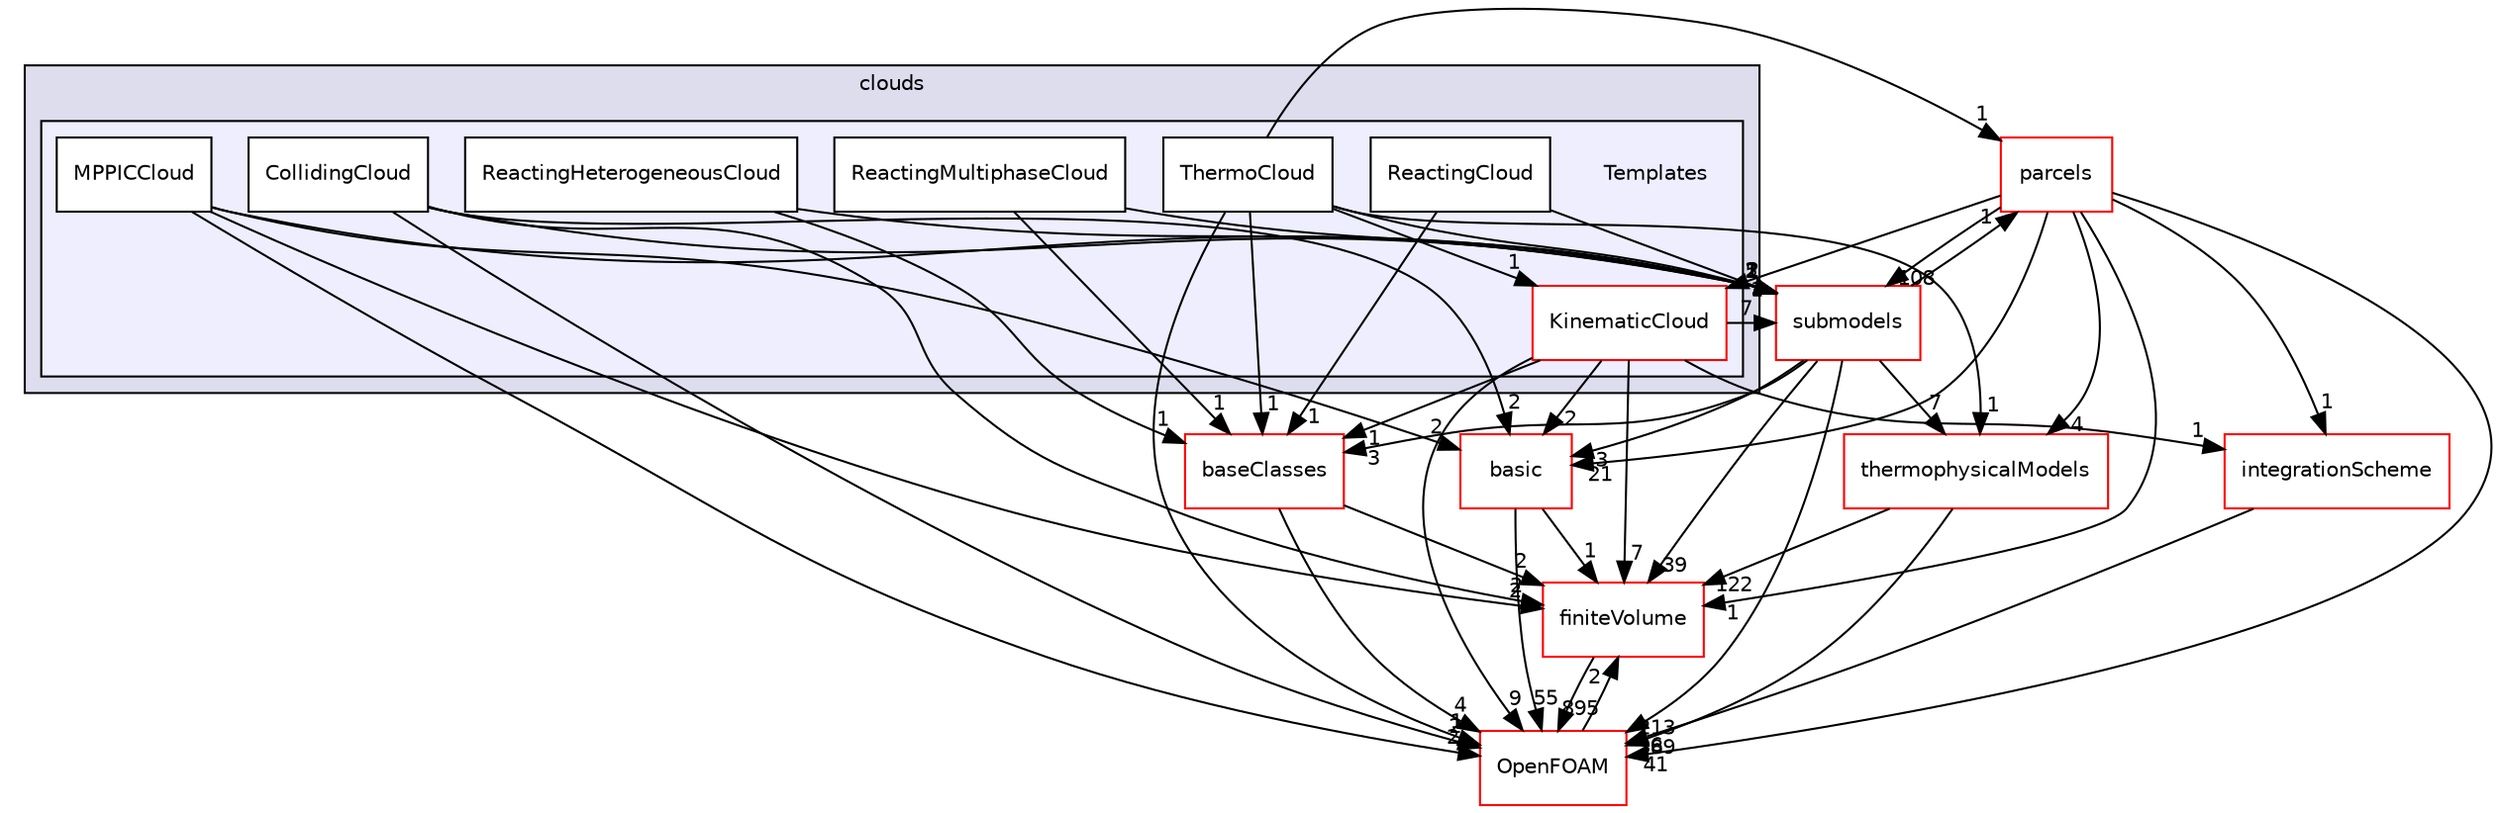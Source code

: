 digraph "src/lagrangian/intermediate/clouds/Templates" {
  bgcolor=transparent;
  compound=true
  node [ fontsize="10", fontname="Helvetica"];
  edge [ labelfontsize="10", labelfontname="Helvetica"];
  subgraph clusterdir_bdd630a78c14e3d279a2564e7964fc69 {
    graph [ bgcolor="#ddddee", pencolor="black", label="clouds" fontname="Helvetica", fontsize="10", URL="dir_bdd630a78c14e3d279a2564e7964fc69.html"]
  subgraph clusterdir_f332ac72f0d3698ba18c2dc3cab43221 {
    graph [ bgcolor="#eeeeff", pencolor="black", label="" URL="dir_f332ac72f0d3698ba18c2dc3cab43221.html"];
    dir_f332ac72f0d3698ba18c2dc3cab43221 [shape=plaintext label="Templates"];
    dir_9e53c030b58931d3e7e0cb89469c1b97 [shape=box label="CollidingCloud" color="black" fillcolor="white" style="filled" URL="dir_9e53c030b58931d3e7e0cb89469c1b97.html"];
    dir_f2c567e1bc38681b9a77ebee52460481 [shape=box label="KinematicCloud" color="red" fillcolor="white" style="filled" URL="dir_f2c567e1bc38681b9a77ebee52460481.html"];
    dir_d1d1b7a402223c99aab1cb171dfd14ca [shape=box label="MPPICCloud" color="black" fillcolor="white" style="filled" URL="dir_d1d1b7a402223c99aab1cb171dfd14ca.html"];
    dir_10fbde5bdcb05daa6c7e2d43c04b094a [shape=box label="ReactingCloud" color="black" fillcolor="white" style="filled" URL="dir_10fbde5bdcb05daa6c7e2d43c04b094a.html"];
    dir_9ac0f1ba764915149099b3bef9cd4187 [shape=box label="ReactingHeterogeneousCloud" color="black" fillcolor="white" style="filled" URL="dir_9ac0f1ba764915149099b3bef9cd4187.html"];
    dir_ce989e1475c1f319d4c344304389a52f [shape=box label="ReactingMultiphaseCloud" color="black" fillcolor="white" style="filled" URL="dir_ce989e1475c1f319d4c344304389a52f.html"];
    dir_34627bec83161f273e714da7ad5d064d [shape=box label="ThermoCloud" color="black" fillcolor="white" style="filled" URL="dir_34627bec83161f273e714da7ad5d064d.html"];
  }
  }
  dir_9bd15774b555cf7259a6fa18f99fe99b [shape=box label="finiteVolume" color="red" URL="dir_9bd15774b555cf7259a6fa18f99fe99b.html"];
  dir_b883d9ef4401f3bc7334173de6a907cc [shape=box label="integrationScheme" color="red" URL="dir_b883d9ef4401f3bc7334173de6a907cc.html"];
  dir_8406eabe9caa8508b9c075038a008bd7 [shape=box label="baseClasses" color="red" URL="dir_8406eabe9caa8508b9c075038a008bd7.html"];
  dir_2778d089ec5c4f66810b11f753867003 [shape=box label="thermophysicalModels" color="red" URL="dir_2778d089ec5c4f66810b11f753867003.html"];
  dir_c5473ff19b20e6ec4dfe5c310b3778a8 [shape=box label="OpenFOAM" color="red" URL="dir_c5473ff19b20e6ec4dfe5c310b3778a8.html"];
  dir_b8d19ddbdf0975644e34192d6313800e [shape=box label="parcels" color="red" URL="dir_b8d19ddbdf0975644e34192d6313800e.html"];
  dir_584e0ab0901b4327f36f4285cac7f2f8 [shape=box label="basic" color="red" URL="dir_584e0ab0901b4327f36f4285cac7f2f8.html"];
  dir_825de5f87f0ef3ae7d76ccd6a5458244 [shape=box label="submodels" color="red" URL="dir_825de5f87f0ef3ae7d76ccd6a5458244.html"];
  dir_9bd15774b555cf7259a6fa18f99fe99b->dir_c5473ff19b20e6ec4dfe5c310b3778a8 [headlabel="895", labeldistance=1.5 headhref="dir_000814_002151.html"];
  dir_9e53c030b58931d3e7e0cb89469c1b97->dir_9bd15774b555cf7259a6fa18f99fe99b [headlabel="2", labeldistance=1.5 headhref="dir_001589_000814.html"];
  dir_9e53c030b58931d3e7e0cb89469c1b97->dir_c5473ff19b20e6ec4dfe5c310b3778a8 [headlabel="2", labeldistance=1.5 headhref="dir_001589_002151.html"];
  dir_9e53c030b58931d3e7e0cb89469c1b97->dir_584e0ab0901b4327f36f4285cac7f2f8 [headlabel="2", labeldistance=1.5 headhref="dir_001589_001501.html"];
  dir_9e53c030b58931d3e7e0cb89469c1b97->dir_825de5f87f0ef3ae7d76ccd6a5458244 [headlabel="2", labeldistance=1.5 headhref="dir_001589_001527.html"];
  dir_b883d9ef4401f3bc7334173de6a907cc->dir_c5473ff19b20e6ec4dfe5c310b3778a8 [headlabel="6", labeldistance=1.5 headhref="dir_001602_002151.html"];
  dir_9ac0f1ba764915149099b3bef9cd4187->dir_8406eabe9caa8508b9c075038a008bd7 [headlabel="1", labeldistance=1.5 headhref="dir_001594_001574.html"];
  dir_9ac0f1ba764915149099b3bef9cd4187->dir_825de5f87f0ef3ae7d76ccd6a5458244 [headlabel="1", labeldistance=1.5 headhref="dir_001594_001527.html"];
  dir_d1d1b7a402223c99aab1cb171dfd14ca->dir_9bd15774b555cf7259a6fa18f99fe99b [headlabel="2", labeldistance=1.5 headhref="dir_001592_000814.html"];
  dir_d1d1b7a402223c99aab1cb171dfd14ca->dir_c5473ff19b20e6ec4dfe5c310b3778a8 [headlabel="2", labeldistance=1.5 headhref="dir_001592_002151.html"];
  dir_d1d1b7a402223c99aab1cb171dfd14ca->dir_584e0ab0901b4327f36f4285cac7f2f8 [headlabel="2", labeldistance=1.5 headhref="dir_001592_001501.html"];
  dir_d1d1b7a402223c99aab1cb171dfd14ca->dir_825de5f87f0ef3ae7d76ccd6a5458244 [headlabel="5", labeldistance=1.5 headhref="dir_001592_001527.html"];
  dir_8406eabe9caa8508b9c075038a008bd7->dir_9bd15774b555cf7259a6fa18f99fe99b [headlabel="2", labeldistance=1.5 headhref="dir_001574_000814.html"];
  dir_8406eabe9caa8508b9c075038a008bd7->dir_c5473ff19b20e6ec4dfe5c310b3778a8 [headlabel="4", labeldistance=1.5 headhref="dir_001574_002151.html"];
  dir_2778d089ec5c4f66810b11f753867003->dir_9bd15774b555cf7259a6fa18f99fe99b [headlabel="122", labeldistance=1.5 headhref="dir_001225_000814.html"];
  dir_2778d089ec5c4f66810b11f753867003->dir_c5473ff19b20e6ec4dfe5c310b3778a8 [headlabel="389", labeldistance=1.5 headhref="dir_001225_002151.html"];
  dir_34627bec83161f273e714da7ad5d064d->dir_8406eabe9caa8508b9c075038a008bd7 [headlabel="1", labeldistance=1.5 headhref="dir_001596_001574.html"];
  dir_34627bec83161f273e714da7ad5d064d->dir_2778d089ec5c4f66810b11f753867003 [headlabel="1", labeldistance=1.5 headhref="dir_001596_001225.html"];
  dir_34627bec83161f273e714da7ad5d064d->dir_c5473ff19b20e6ec4dfe5c310b3778a8 [headlabel="1", labeldistance=1.5 headhref="dir_001596_002151.html"];
  dir_34627bec83161f273e714da7ad5d064d->dir_b8d19ddbdf0975644e34192d6313800e [headlabel="1", labeldistance=1.5 headhref="dir_001596_001609.html"];
  dir_34627bec83161f273e714da7ad5d064d->dir_f2c567e1bc38681b9a77ebee52460481 [headlabel="1", labeldistance=1.5 headhref="dir_001596_001590.html"];
  dir_34627bec83161f273e714da7ad5d064d->dir_825de5f87f0ef3ae7d76ccd6a5458244 [headlabel="1", labeldistance=1.5 headhref="dir_001596_001527.html"];
  dir_c5473ff19b20e6ec4dfe5c310b3778a8->dir_9bd15774b555cf7259a6fa18f99fe99b [headlabel="2", labeldistance=1.5 headhref="dir_002151_000814.html"];
  dir_b8d19ddbdf0975644e34192d6313800e->dir_9bd15774b555cf7259a6fa18f99fe99b [headlabel="1", labeldistance=1.5 headhref="dir_001609_000814.html"];
  dir_b8d19ddbdf0975644e34192d6313800e->dir_b883d9ef4401f3bc7334173de6a907cc [headlabel="1", labeldistance=1.5 headhref="dir_001609_001602.html"];
  dir_b8d19ddbdf0975644e34192d6313800e->dir_2778d089ec5c4f66810b11f753867003 [headlabel="4", labeldistance=1.5 headhref="dir_001609_001225.html"];
  dir_b8d19ddbdf0975644e34192d6313800e->dir_c5473ff19b20e6ec4dfe5c310b3778a8 [headlabel="41", labeldistance=1.5 headhref="dir_001609_002151.html"];
  dir_b8d19ddbdf0975644e34192d6313800e->dir_584e0ab0901b4327f36f4285cac7f2f8 [headlabel="21", labeldistance=1.5 headhref="dir_001609_001501.html"];
  dir_b8d19ddbdf0975644e34192d6313800e->dir_f2c567e1bc38681b9a77ebee52460481 [headlabel="1", labeldistance=1.5 headhref="dir_001609_001590.html"];
  dir_b8d19ddbdf0975644e34192d6313800e->dir_825de5f87f0ef3ae7d76ccd6a5458244 [headlabel="108", labeldistance=1.5 headhref="dir_001609_001527.html"];
  dir_ce989e1475c1f319d4c344304389a52f->dir_8406eabe9caa8508b9c075038a008bd7 [headlabel="1", labeldistance=1.5 headhref="dir_001595_001574.html"];
  dir_ce989e1475c1f319d4c344304389a52f->dir_825de5f87f0ef3ae7d76ccd6a5458244 [headlabel="2", labeldistance=1.5 headhref="dir_001595_001527.html"];
  dir_10fbde5bdcb05daa6c7e2d43c04b094a->dir_8406eabe9caa8508b9c075038a008bd7 [headlabel="1", labeldistance=1.5 headhref="dir_001593_001574.html"];
  dir_10fbde5bdcb05daa6c7e2d43c04b094a->dir_825de5f87f0ef3ae7d76ccd6a5458244 [headlabel="2", labeldistance=1.5 headhref="dir_001593_001527.html"];
  dir_584e0ab0901b4327f36f4285cac7f2f8->dir_9bd15774b555cf7259a6fa18f99fe99b [headlabel="1", labeldistance=1.5 headhref="dir_001501_000814.html"];
  dir_584e0ab0901b4327f36f4285cac7f2f8->dir_c5473ff19b20e6ec4dfe5c310b3778a8 [headlabel="55", labeldistance=1.5 headhref="dir_001501_002151.html"];
  dir_f2c567e1bc38681b9a77ebee52460481->dir_9bd15774b555cf7259a6fa18f99fe99b [headlabel="7", labeldistance=1.5 headhref="dir_001590_000814.html"];
  dir_f2c567e1bc38681b9a77ebee52460481->dir_b883d9ef4401f3bc7334173de6a907cc [headlabel="1", labeldistance=1.5 headhref="dir_001590_001602.html"];
  dir_f2c567e1bc38681b9a77ebee52460481->dir_8406eabe9caa8508b9c075038a008bd7 [headlabel="1", labeldistance=1.5 headhref="dir_001590_001574.html"];
  dir_f2c567e1bc38681b9a77ebee52460481->dir_c5473ff19b20e6ec4dfe5c310b3778a8 [headlabel="9", labeldistance=1.5 headhref="dir_001590_002151.html"];
  dir_f2c567e1bc38681b9a77ebee52460481->dir_584e0ab0901b4327f36f4285cac7f2f8 [headlabel="2", labeldistance=1.5 headhref="dir_001590_001501.html"];
  dir_f2c567e1bc38681b9a77ebee52460481->dir_825de5f87f0ef3ae7d76ccd6a5458244 [headlabel="7", labeldistance=1.5 headhref="dir_001590_001527.html"];
  dir_825de5f87f0ef3ae7d76ccd6a5458244->dir_9bd15774b555cf7259a6fa18f99fe99b [headlabel="39", labeldistance=1.5 headhref="dir_001527_000814.html"];
  dir_825de5f87f0ef3ae7d76ccd6a5458244->dir_8406eabe9caa8508b9c075038a008bd7 [headlabel="3", labeldistance=1.5 headhref="dir_001527_001574.html"];
  dir_825de5f87f0ef3ae7d76ccd6a5458244->dir_2778d089ec5c4f66810b11f753867003 [headlabel="7", labeldistance=1.5 headhref="dir_001527_001225.html"];
  dir_825de5f87f0ef3ae7d76ccd6a5458244->dir_c5473ff19b20e6ec4dfe5c310b3778a8 [headlabel="213", labeldistance=1.5 headhref="dir_001527_002151.html"];
  dir_825de5f87f0ef3ae7d76ccd6a5458244->dir_b8d19ddbdf0975644e34192d6313800e [headlabel="1", labeldistance=1.5 headhref="dir_001527_001609.html"];
  dir_825de5f87f0ef3ae7d76ccd6a5458244->dir_584e0ab0901b4327f36f4285cac7f2f8 [headlabel="3", labeldistance=1.5 headhref="dir_001527_001501.html"];
}
